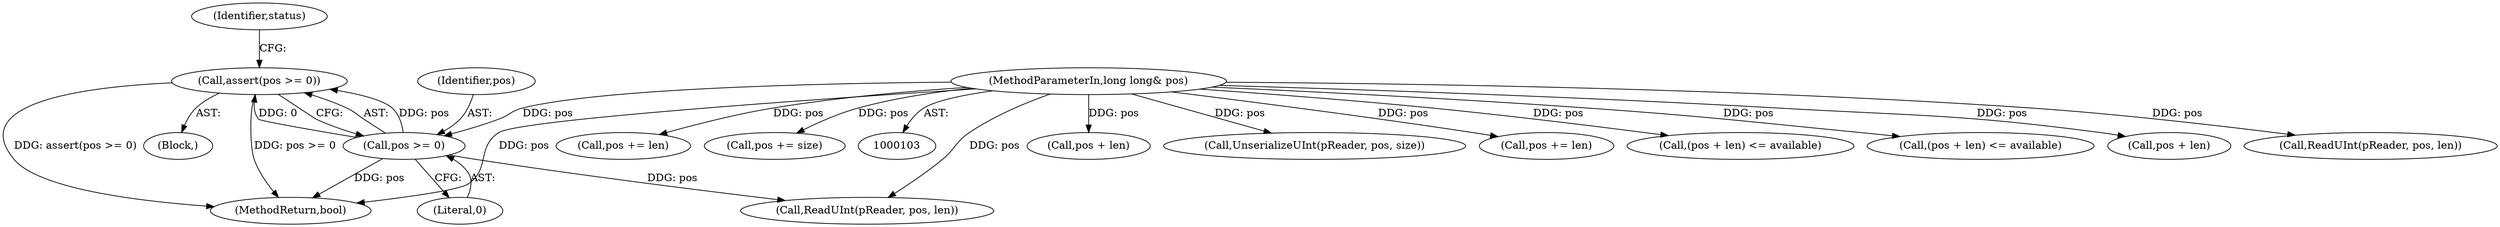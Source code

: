 digraph "1_Android_04839626ed859623901ebd3a5fd483982186b59d_160@API" {
"1000111" [label="(Call,assert(pos >= 0))"];
"1000112" [label="(Call,pos >= 0)"];
"1000105" [label="(MethodParameterIn,long long& pos)"];
"1000165" [label="(Call,pos + len)"];
"1000214" [label="(Call,UnserializeUInt(pReader, pos, size))"];
"1000111" [label="(Call,assert(pos >= 0))"];
"1000177" [label="(Call,pos += len)"];
"1000105" [label="(MethodParameterIn,long long& pos)"];
"1000204" [label="(Call,(pos + len) <= available)"];
"1000112" [label="(Call,pos >= 0)"];
"1000164" [label="(Call,(pos + len) <= available)"];
"1000147" [label="(Call,ReadUInt(pReader, pos, len))"];
"1000108" [label="(Block,)"];
"1000205" [label="(Call,pos + len)"];
"1000183" [label="(Call,ReadUInt(pReader, pos, len))"];
"1000113" [label="(Identifier,pos)"];
"1000209" [label="(Call,pos += len)"];
"1000114" [label="(Literal,0)"];
"1000227" [label="(MethodReturn,bool)"];
"1000119" [label="(Identifier,status)"];
"1000222" [label="(Call,pos += size)"];
"1000111" -> "1000108"  [label="AST: "];
"1000111" -> "1000112"  [label="CFG: "];
"1000112" -> "1000111"  [label="AST: "];
"1000119" -> "1000111"  [label="CFG: "];
"1000111" -> "1000227"  [label="DDG: pos >= 0"];
"1000111" -> "1000227"  [label="DDG: assert(pos >= 0)"];
"1000112" -> "1000111"  [label="DDG: pos"];
"1000112" -> "1000111"  [label="DDG: 0"];
"1000112" -> "1000114"  [label="CFG: "];
"1000113" -> "1000112"  [label="AST: "];
"1000114" -> "1000112"  [label="AST: "];
"1000112" -> "1000227"  [label="DDG: pos"];
"1000105" -> "1000112"  [label="DDG: pos"];
"1000112" -> "1000147"  [label="DDG: pos"];
"1000105" -> "1000103"  [label="AST: "];
"1000105" -> "1000227"  [label="DDG: pos"];
"1000105" -> "1000147"  [label="DDG: pos"];
"1000105" -> "1000164"  [label="DDG: pos"];
"1000105" -> "1000165"  [label="DDG: pos"];
"1000105" -> "1000177"  [label="DDG: pos"];
"1000105" -> "1000183"  [label="DDG: pos"];
"1000105" -> "1000204"  [label="DDG: pos"];
"1000105" -> "1000205"  [label="DDG: pos"];
"1000105" -> "1000209"  [label="DDG: pos"];
"1000105" -> "1000214"  [label="DDG: pos"];
"1000105" -> "1000222"  [label="DDG: pos"];
}
